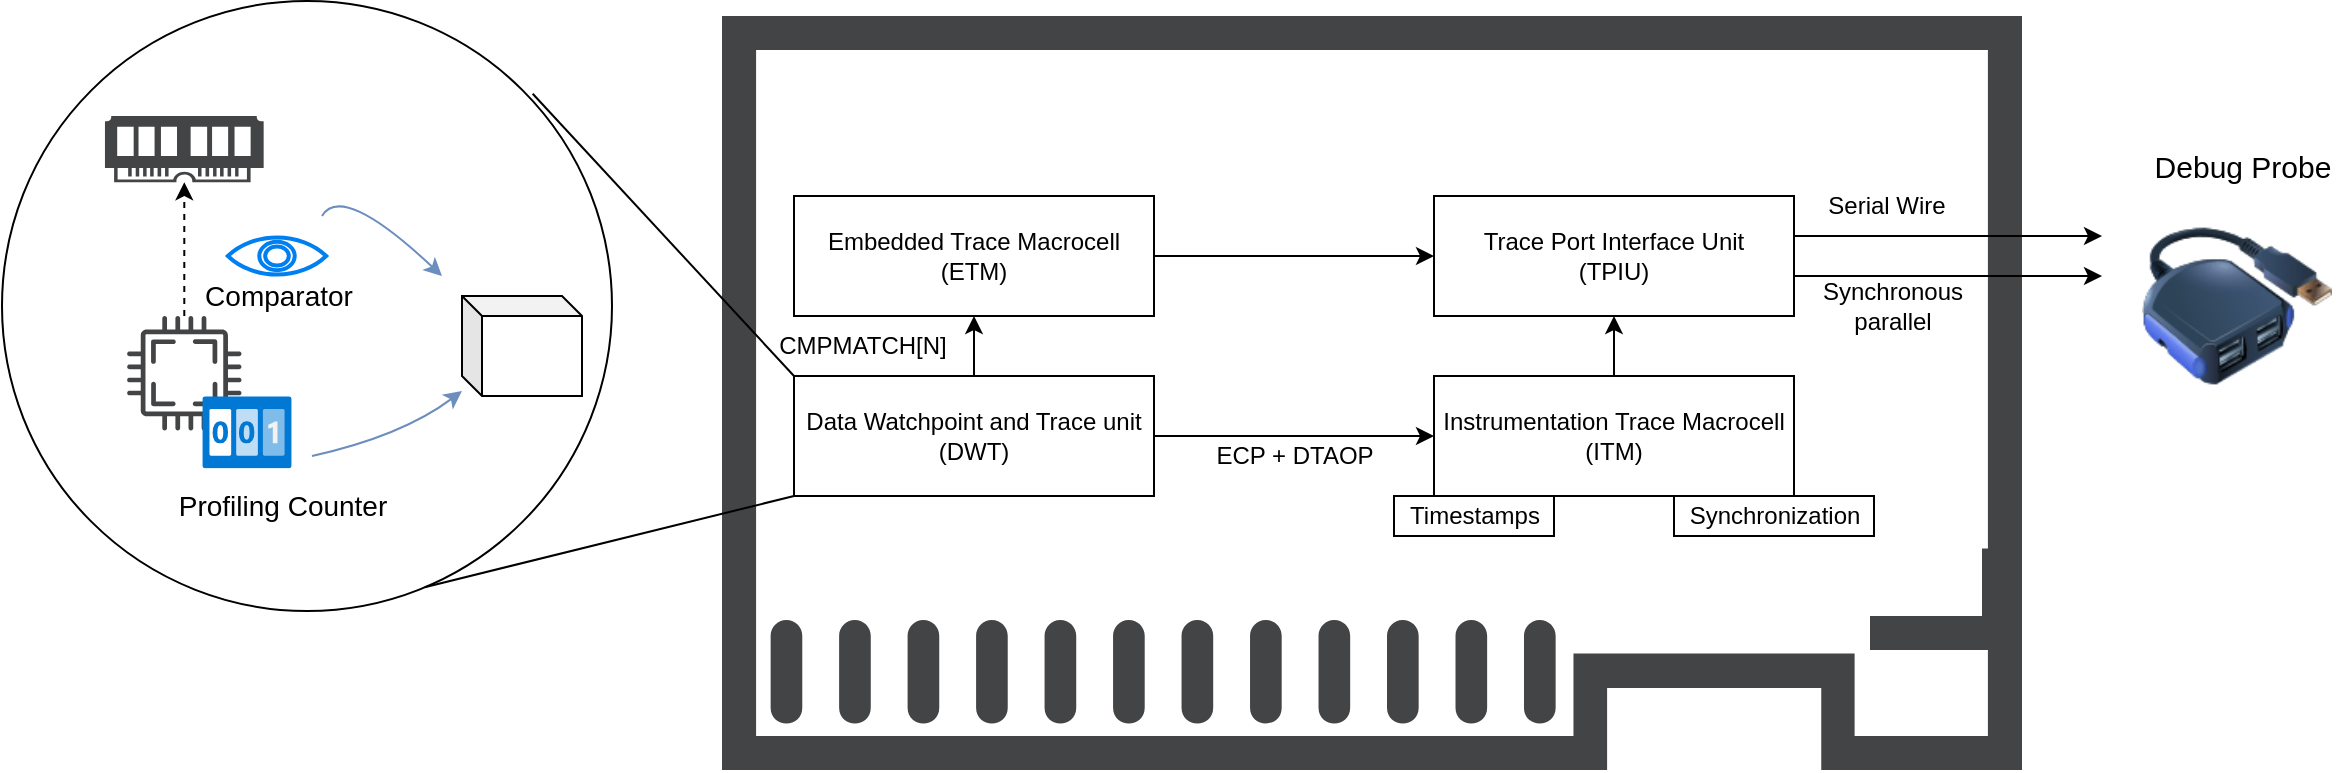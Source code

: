 <mxfile>
    <diagram id="VhgbLv532cPgLz9gmT-x" name="Page-1">
        <mxGraphModel dx="2367" dy="748" grid="1" gridSize="10" guides="1" tooltips="1" connect="1" arrows="1" fold="1" page="1" pageScale="1" pageWidth="827" pageHeight="1169" math="0" shadow="0">
            <root>
                <mxCell id="0"/>
                <mxCell id="1" parent="0"/>
                <mxCell id="106" value="" style="group" vertex="1" connectable="0" parent="1">
                    <mxGeometry x="280" y="350" width="650" height="377.01" as="geometry"/>
                </mxCell>
                <mxCell id="104" value="" style="sketch=0;pointerEvents=1;shadow=0;dashed=0;html=1;strokeColor=none;fillColor=#434445;aspect=fixed;labelPosition=center;verticalLabelPosition=bottom;verticalAlign=top;align=center;outlineConnect=0;shape=mxgraph.vvd.physical_network_adapter;" vertex="1" parent="106">
                    <mxGeometry width="650" height="377.01" as="geometry"/>
                </mxCell>
                <mxCell id="105" value="" style="rounded=0;whiteSpace=wrap;html=1;strokeColor=none;" vertex="1" parent="106">
                    <mxGeometry x="20" y="20" width="610" height="280" as="geometry"/>
                </mxCell>
                <mxCell id="28" value="Synchronous&lt;br&gt;parallel" style="text;html=1;align=center;verticalAlign=middle;resizable=0;points=[];autosize=1;strokeColor=none;fillColor=none;" parent="106" vertex="1">
                    <mxGeometry x="540" y="130" width="90" height="30" as="geometry"/>
                </mxCell>
                <mxCell id="103" value="" style="ellipse;whiteSpace=wrap;html=1;aspect=fixed;fontSize=10;fillColor=default;" parent="1" vertex="1">
                    <mxGeometry x="-80" y="342.5" width="305" height="305" as="geometry"/>
                </mxCell>
                <mxCell id="6" style="edgeStyle=orthogonalEdgeStyle;html=1;" parent="1" source="2" target="5" edge="1">
                    <mxGeometry relative="1" as="geometry"/>
                </mxCell>
                <mxCell id="2" value="Embedded Trace Macrocell&lt;br&gt;(ETM)" style="rounded=0;whiteSpace=wrap;html=1;" parent="1" vertex="1">
                    <mxGeometry x="316" y="440" width="180" height="60" as="geometry"/>
                </mxCell>
                <mxCell id="7" style="edgeStyle=orthogonalEdgeStyle;html=1;" parent="1" source="3" target="4" edge="1">
                    <mxGeometry relative="1" as="geometry"/>
                </mxCell>
                <mxCell id="10" style="edgeStyle=orthogonalEdgeStyle;html=1;" parent="1" source="3" target="2" edge="1">
                    <mxGeometry relative="1" as="geometry"/>
                </mxCell>
                <mxCell id="3" value="Data Watchpoint and Trace unit&lt;br&gt;(DWT)" style="rounded=0;whiteSpace=wrap;html=1;" parent="1" vertex="1">
                    <mxGeometry x="316" y="530" width="180" height="60" as="geometry"/>
                </mxCell>
                <mxCell id="8" style="edgeStyle=orthogonalEdgeStyle;html=1;entryX=0.5;entryY=1;entryDx=0;entryDy=0;rounded=0;" parent="1" source="4" target="5" edge="1">
                    <mxGeometry relative="1" as="geometry">
                        <Array as="points">
                            <mxPoint x="726" y="560"/>
                        </Array>
                    </mxGeometry>
                </mxCell>
                <mxCell id="4" value="Instrumentation Trace Macrocell&lt;br&gt;(ITM)" style="rounded=0;whiteSpace=wrap;html=1;" parent="1" vertex="1">
                    <mxGeometry x="636" y="530" width="180" height="60" as="geometry"/>
                </mxCell>
                <mxCell id="11" style="edgeStyle=orthogonalEdgeStyle;rounded=0;html=1;" parent="1" source="5" edge="1">
                    <mxGeometry relative="1" as="geometry">
                        <mxPoint x="970" y="460" as="targetPoint"/>
                        <Array as="points">
                            <mxPoint x="830" y="460"/>
                            <mxPoint x="830" y="460"/>
                        </Array>
                    </mxGeometry>
                </mxCell>
                <mxCell id="14" style="edgeStyle=orthogonalEdgeStyle;rounded=0;html=1;" parent="1" source="5" edge="1">
                    <mxGeometry relative="1" as="geometry">
                        <mxPoint x="970" y="480" as="targetPoint"/>
                        <Array as="points">
                            <mxPoint x="870" y="480"/>
                            <mxPoint x="870" y="480"/>
                        </Array>
                    </mxGeometry>
                </mxCell>
                <mxCell id="5" value="Trace Port Interface Unit&lt;br&gt;(TPIU)" style="rounded=0;whiteSpace=wrap;html=1;" parent="1" vertex="1">
                    <mxGeometry x="636" y="440" width="180" height="60" as="geometry"/>
                </mxCell>
                <mxCell id="15" value="ECP + DTAOP" style="text;html=1;align=center;verticalAlign=middle;resizable=0;points=[];autosize=1;strokeColor=none;fillColor=none;" parent="1" vertex="1">
                    <mxGeometry x="521" y="560" width="90" height="20" as="geometry"/>
                </mxCell>
                <mxCell id="17" value="Synchronization" style="text;html=1;align=center;verticalAlign=middle;resizable=0;points=[];autosize=1;fillColor=none;strokeColor=default;" parent="1" vertex="1">
                    <mxGeometry x="756" y="590" width="100" height="20" as="geometry"/>
                </mxCell>
                <mxCell id="18" value="Timestamps" style="text;html=1;align=center;verticalAlign=middle;resizable=0;points=[];autosize=1;fillColor=none;strokeColor=default;" parent="1" vertex="1">
                    <mxGeometry x="616" y="590" width="80" height="20" as="geometry"/>
                </mxCell>
                <mxCell id="19" value="CMPMATCH[N]" style="text;html=1;align=center;verticalAlign=middle;resizable=0;points=[];autosize=1;strokeColor=none;fillColor=none;" parent="1" vertex="1">
                    <mxGeometry x="300" y="505" width="100" height="20" as="geometry"/>
                </mxCell>
                <mxCell id="25" value="" style="image;html=1;image=img/lib/clip_art/computers/USB_Hub_128x128.png" parent="1" vertex="1">
                    <mxGeometry x="990" y="440" width="95" height="110" as="geometry"/>
                </mxCell>
                <mxCell id="26" value="Debug Probe" style="text;html=1;align=center;verticalAlign=middle;resizable=0;points=[];autosize=1;strokeColor=none;fillColor=none;fontSize=15;" parent="1" vertex="1">
                    <mxGeometry x="990" y="415" width="100" height="20" as="geometry"/>
                </mxCell>
                <mxCell id="27" value="Serial Wire" style="text;html=1;align=center;verticalAlign=middle;resizable=0;points=[];autosize=1;strokeColor=none;fillColor=none;" parent="1" vertex="1">
                    <mxGeometry x="827" y="435" width="70" height="20" as="geometry"/>
                </mxCell>
                <mxCell id="95" value="" style="curved=1;endArrow=classic;html=1;fillColor=#dae8fc;strokeColor=#6c8ebf;" parent="1" edge="1">
                    <mxGeometry width="50" height="50" relative="1" as="geometry">
                        <mxPoint x="80" y="450" as="sourcePoint"/>
                        <mxPoint x="140" y="480" as="targetPoint"/>
                        <Array as="points">
                            <mxPoint x="90" y="433.1"/>
                        </Array>
                    </mxGeometry>
                </mxCell>
                <mxCell id="97" value="" style="shape=cube;whiteSpace=wrap;html=1;boundedLbl=1;backgroundOutline=1;darkOpacity=0.05;darkOpacity2=0.1;fontSize=10;fillColor=none;size=10;" parent="1" vertex="1">
                    <mxGeometry x="150" y="490" width="60" height="50" as="geometry"/>
                </mxCell>
                <mxCell id="100" value="" style="endArrow=none;html=1;fontSize=10;exitX=0.87;exitY=0.152;exitDx=0;exitDy=0;exitPerimeter=0;entryX=0;entryY=0;entryDx=0;entryDy=0;" parent="1" source="103" target="3" edge="1">
                    <mxGeometry width="50" height="50" relative="1" as="geometry">
                        <mxPoint x="120" y="360" as="sourcePoint"/>
                        <mxPoint x="325" y="560" as="targetPoint"/>
                    </mxGeometry>
                </mxCell>
                <mxCell id="101" value="" style="endArrow=none;html=1;fontSize=10;entryX=0;entryY=1;entryDx=0;entryDy=0;exitX=0.693;exitY=0.961;exitDx=0;exitDy=0;exitPerimeter=0;" parent="1" source="103" target="3" edge="1">
                    <mxGeometry width="50" height="50" relative="1" as="geometry">
                        <mxPoint x="130" y="660" as="sourcePoint"/>
                        <mxPoint x="325" y="610" as="targetPoint"/>
                        <Array as="points"/>
                    </mxGeometry>
                </mxCell>
                <mxCell id="91" value="" style="pointerEvents=1;shadow=0;dashed=0;html=1;strokeColor=none;fillColor=#434445;labelPosition=center;verticalLabelPosition=bottom;verticalAlign=top;align=center;outlineConnect=0;shape=mxgraph.veeam.ram;" parent="1" vertex="1">
                    <mxGeometry x="-28.52" y="399.996" width="79.344" height="33.105" as="geometry"/>
                </mxCell>
                <mxCell id="88" style="edgeStyle=none;html=1;dashed=1;" parent="1" source="89" target="91" edge="1">
                    <mxGeometry relative="1" as="geometry"/>
                </mxCell>
                <mxCell id="93" value="" style="html=1;verticalLabelPosition=bottom;align=center;labelBackgroundColor=#ffffff;verticalAlign=top;strokeWidth=2;strokeColor=#0080F0;shadow=0;dashed=0;shape=mxgraph.ios7.icons.eye;fillColor=none;" parent="1" vertex="1">
                    <mxGeometry x="32.917" y="460.744" width="49.18" height="18.523" as="geometry"/>
                </mxCell>
                <mxCell id="89" value="" style="sketch=0;pointerEvents=1;shadow=0;dashed=0;html=1;strokeColor=none;fillColor=#434445;aspect=fixed;labelPosition=center;verticalLabelPosition=bottom;verticalAlign=top;align=center;outlineConnect=0;shape=mxgraph.vvd.cpu;" parent="1" vertex="1">
                    <mxGeometry x="-17.502" y="499.997" width="57.303" height="57.303" as="geometry"/>
                </mxCell>
                <mxCell id="90" value="&lt;font style=&quot;font-size: 14px&quot;&gt;Profiling Counter&lt;/font&gt;" style="text;html=1;align=center;verticalAlign=middle;resizable=0;points=[];autosize=1;strokeColor=none;fillColor=none;" parent="1" vertex="1">
                    <mxGeometry x="-0.001" y="585" width="120" height="20" as="geometry"/>
                </mxCell>
                <mxCell id="92" value="&lt;font style=&quot;font-size: 14px;&quot;&gt;Comparator&lt;/font&gt;" style="text;html=1;align=center;verticalAlign=middle;resizable=0;points=[];autosize=1;strokeColor=none;fillColor=none;fontSize=14;" parent="1" vertex="1">
                    <mxGeometry x="12.504" y="480" width="90" height="20" as="geometry"/>
                </mxCell>
                <mxCell id="94" value="" style="aspect=fixed;html=1;points=[];align=center;image;fontSize=12;image=img/lib/azure2/general/Counter.svg;" parent="1" vertex="1">
                    <mxGeometry x="20.168" y="540.004" width="44.665" height="36.297" as="geometry"/>
                </mxCell>
                <mxCell id="102" value="" style="curved=1;endArrow=classic;html=1;fillColor=#dae8fc;strokeColor=#6c8ebf;" parent="1" target="97" edge="1">
                    <mxGeometry width="50" height="50" relative="1" as="geometry">
                        <mxPoint x="75" y="570" as="sourcePoint"/>
                        <mxPoint x="147.287" y="584.9" as="targetPoint"/>
                        <Array as="points">
                            <mxPoint x="120" y="560"/>
                        </Array>
                    </mxGeometry>
                </mxCell>
            </root>
        </mxGraphModel>
    </diagram>
</mxfile>